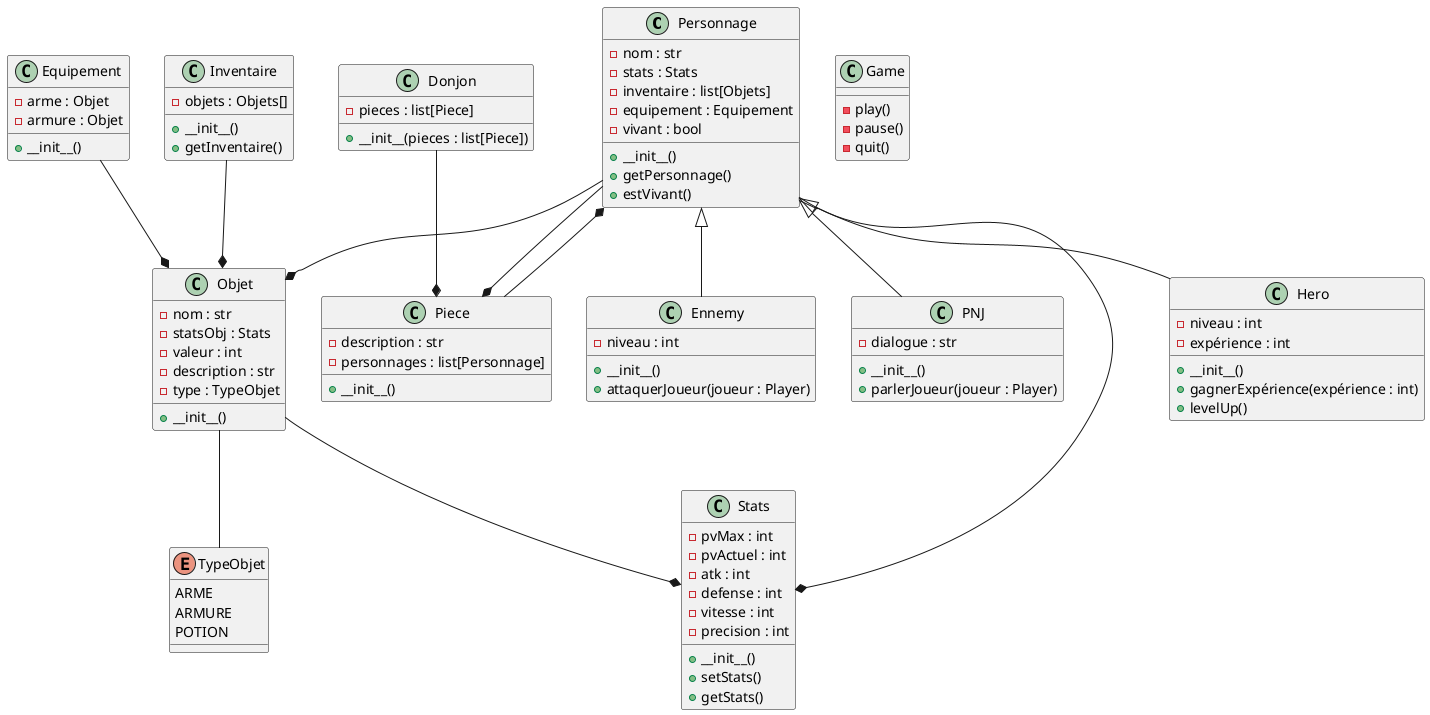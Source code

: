 @startuml "Diagramme des Classes"

' installer l'extenstion PlantUML 
' pour actualiser le diagramme Alt + D
' pour exporter le diagramme, taper >plantuml et séléctionner "PlantUML: Export Current Diagram"

class Personnage {
  - nom : str
  - stats : Stats
  - inventaire : list[Objets]
  - equipement : Equipement
  - vivant : bool
  + __init__()
  + getPersonnage() 
  + estVivant()
  '+ attaquer, defendre etc                    -> à voir avec LLM
}

class Stats {
  - pvMax : int
  - pvActuel : int
  - atk : int
  - defense : int
  - vitesse : int
  - precision : int
  + __init__()
  + setStats()
  + getStats()
}

class Objet {
  - nom : str
  - statsObj : Stats
  - valeur : int
  - description : str
  - type : TypeObjet
  + __init__()
  '+ utiliser                                  -> à faire avec LLM
}

enum TypeObjet {
  ARME
  ARMURE
  POTION
}

class Equipement {
  - arme : Objet
  - armure : Objet
  + __init__()
  '+ équiper(personnage : Personnage)          -> LLM
  '+ déséquiper(personnage : Personnage)       -> LLM
}

class Inventaire {

  - objets : Objets[]
  + __init__()
  + getInventaire()


}

Personnage --* Stats
Personnage --* Objet
Objet --* Stats
Equipement --* Objet
Objet -- TypeObjet
Inventaire --* Objet


class Piece {
  - description : str
  - personnages : list[Personnage]
  + __init__()
  '+ entrer(personnage : Personnage)                           -> A FAIRE AVEC LLM 
  '+ sortir(personnage : Personnage)                           -> A FAIRE AVEC LLM 
}

class Donjon {
  - pieces : list[Piece]
  + __init__(pieces : list[Piece])
}

Personnage --* Piece
Piece --* Personnage
Donjon --* Piece


class Hero {
  - niveau : int
  - expérience : int
  + __init__()
  + gagnerExpérience(expérience : int)
  + levelUp() 
}

class Ennemy {
  - niveau : int
  + __init__()
  + attaquerJoueur(joueur : Player)
}

class PNJ{
  - dialogue : str
  + __init__()
  + parlerJoueur(joueur : Player)
}

Personnage <|-- Hero
Personnage <|-- Ennemy
Personnage <|-- PNJ

class Game{
  - play()
  - pause()
  - quit()
}



@enduml